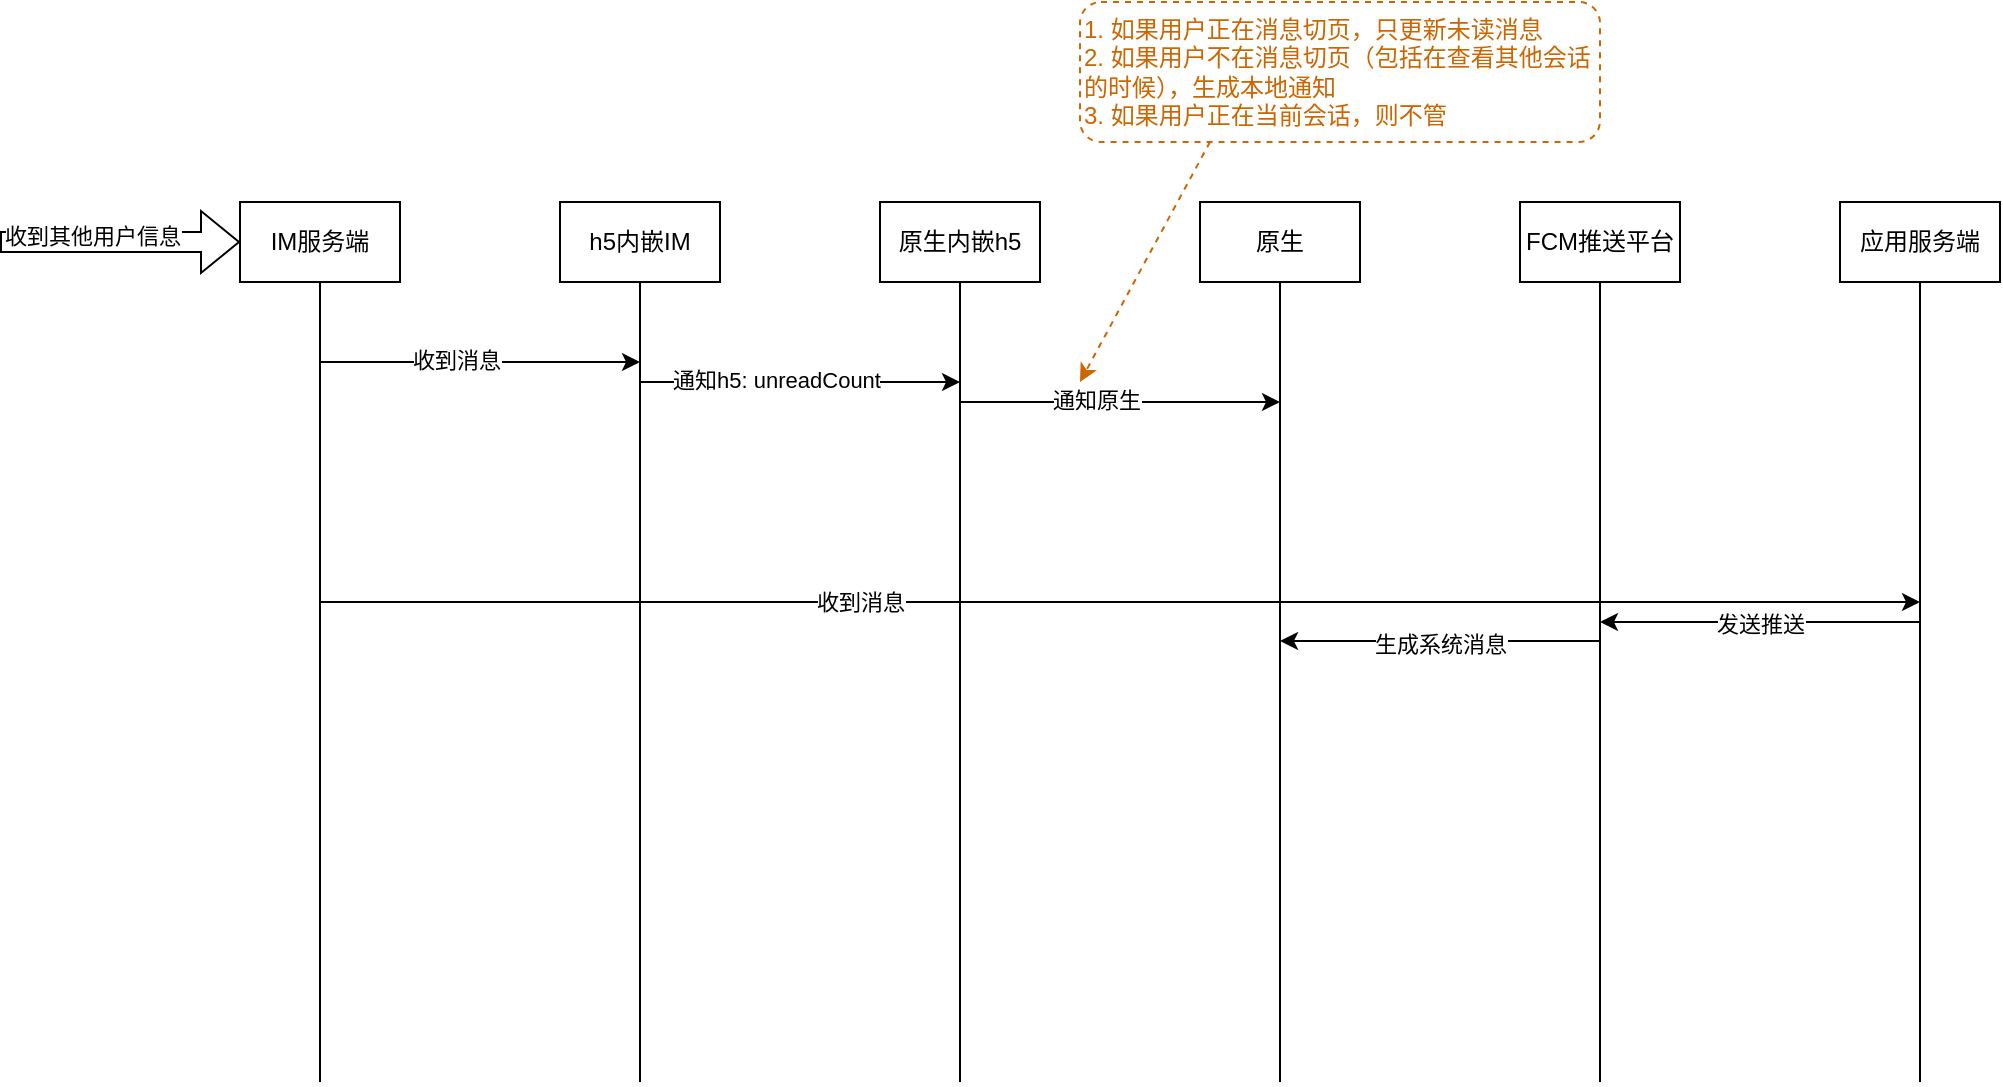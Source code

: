 <mxfile version="25.0.3">
  <diagram name="第 1 页" id="NaCbn9TEH_h5Mn4dILMo">
    <mxGraphModel dx="1781" dy="1726" grid="1" gridSize="10" guides="1" tooltips="1" connect="1" arrows="1" fold="1" page="1" pageScale="1" pageWidth="827" pageHeight="1169" math="0" shadow="0">
      <root>
        <mxCell id="0" />
        <mxCell id="1" parent="0" />
        <mxCell id="oKtfZRa2K4ia3sEcUGn5-4" value="" style="group" vertex="1" connectable="0" parent="1">
          <mxGeometry x="440" y="80" width="80" height="440" as="geometry" />
        </mxCell>
        <mxCell id="oKtfZRa2K4ia3sEcUGn5-1" value="原生" style="rounded=0;whiteSpace=wrap;html=1;" vertex="1" parent="oKtfZRa2K4ia3sEcUGn5-4">
          <mxGeometry width="80" height="40" as="geometry" />
        </mxCell>
        <mxCell id="oKtfZRa2K4ia3sEcUGn5-3" value="" style="endArrow=none;html=1;rounded=0;entryX=0.5;entryY=1;entryDx=0;entryDy=0;" edge="1" parent="oKtfZRa2K4ia3sEcUGn5-4" target="oKtfZRa2K4ia3sEcUGn5-1">
          <mxGeometry width="50" height="50" relative="1" as="geometry">
            <mxPoint x="40" y="440" as="sourcePoint" />
            <mxPoint x="320" y="190" as="targetPoint" />
          </mxGeometry>
        </mxCell>
        <mxCell id="oKtfZRa2K4ia3sEcUGn5-37" value="" style="endArrow=classic;html=1;rounded=0;" edge="1" parent="oKtfZRa2K4ia3sEcUGn5-4">
          <mxGeometry width="50" height="50" relative="1" as="geometry">
            <mxPoint x="200" y="219.5" as="sourcePoint" />
            <mxPoint x="40" y="219.5" as="targetPoint" />
          </mxGeometry>
        </mxCell>
        <mxCell id="oKtfZRa2K4ia3sEcUGn5-38" value="生成系统消息" style="edgeLabel;html=1;align=center;verticalAlign=middle;resizable=0;points=[];" vertex="1" connectable="0" parent="oKtfZRa2K4ia3sEcUGn5-37">
          <mxGeometry x="-0.15" y="1" relative="1" as="geometry">
            <mxPoint x="-12" as="offset" />
          </mxGeometry>
        </mxCell>
        <mxCell id="oKtfZRa2K4ia3sEcUGn5-5" value="" style="group" vertex="1" connectable="0" parent="1">
          <mxGeometry x="280" y="80" width="80" height="440" as="geometry" />
        </mxCell>
        <mxCell id="oKtfZRa2K4ia3sEcUGn5-6" value="原生内嵌h5" style="rounded=0;whiteSpace=wrap;html=1;" vertex="1" parent="oKtfZRa2K4ia3sEcUGn5-5">
          <mxGeometry width="80" height="40" as="geometry" />
        </mxCell>
        <mxCell id="oKtfZRa2K4ia3sEcUGn5-7" value="" style="endArrow=none;html=1;rounded=0;entryX=0.5;entryY=1;entryDx=0;entryDy=0;" edge="1" parent="oKtfZRa2K4ia3sEcUGn5-5" target="oKtfZRa2K4ia3sEcUGn5-6">
          <mxGeometry width="50" height="50" relative="1" as="geometry">
            <mxPoint x="40" y="440" as="sourcePoint" />
            <mxPoint x="320" y="190" as="targetPoint" />
          </mxGeometry>
        </mxCell>
        <mxCell id="oKtfZRa2K4ia3sEcUGn5-25" value="" style="endArrow=classic;html=1;rounded=0;" edge="1" parent="oKtfZRa2K4ia3sEcUGn5-5">
          <mxGeometry width="50" height="50" relative="1" as="geometry">
            <mxPoint x="-120" y="90" as="sourcePoint" />
            <mxPoint x="40" y="90" as="targetPoint" />
          </mxGeometry>
        </mxCell>
        <mxCell id="oKtfZRa2K4ia3sEcUGn5-26" value="通知h5: unreadCount" style="edgeLabel;html=1;align=center;verticalAlign=middle;resizable=0;points=[];" vertex="1" connectable="0" parent="oKtfZRa2K4ia3sEcUGn5-25">
          <mxGeometry x="-0.15" y="1" relative="1" as="geometry">
            <mxPoint as="offset" />
          </mxGeometry>
        </mxCell>
        <mxCell id="oKtfZRa2K4ia3sEcUGn5-8" value="" style="group" vertex="1" connectable="0" parent="1">
          <mxGeometry x="120" y="80" width="80" height="440" as="geometry" />
        </mxCell>
        <mxCell id="oKtfZRa2K4ia3sEcUGn5-9" value="h5内嵌IM" style="rounded=0;whiteSpace=wrap;html=1;" vertex="1" parent="oKtfZRa2K4ia3sEcUGn5-8">
          <mxGeometry width="80" height="40" as="geometry" />
        </mxCell>
        <mxCell id="oKtfZRa2K4ia3sEcUGn5-10" value="" style="endArrow=none;html=1;rounded=0;entryX=0.5;entryY=1;entryDx=0;entryDy=0;" edge="1" parent="oKtfZRa2K4ia3sEcUGn5-8" target="oKtfZRa2K4ia3sEcUGn5-9">
          <mxGeometry width="50" height="50" relative="1" as="geometry">
            <mxPoint x="40" y="440" as="sourcePoint" />
            <mxPoint x="320" y="190" as="targetPoint" />
          </mxGeometry>
        </mxCell>
        <mxCell id="oKtfZRa2K4ia3sEcUGn5-12" value="" style="group" vertex="1" connectable="0" parent="1">
          <mxGeometry x="600" y="80" width="80" height="440" as="geometry" />
        </mxCell>
        <mxCell id="oKtfZRa2K4ia3sEcUGn5-13" value="FCM推送平台" style="rounded=0;whiteSpace=wrap;html=1;" vertex="1" parent="oKtfZRa2K4ia3sEcUGn5-12">
          <mxGeometry width="80" height="40" as="geometry" />
        </mxCell>
        <mxCell id="oKtfZRa2K4ia3sEcUGn5-14" value="" style="endArrow=none;html=1;rounded=0;entryX=0.5;entryY=1;entryDx=0;entryDy=0;" edge="1" parent="oKtfZRa2K4ia3sEcUGn5-12" target="oKtfZRa2K4ia3sEcUGn5-13">
          <mxGeometry width="50" height="50" relative="1" as="geometry">
            <mxPoint x="40" y="440" as="sourcePoint" />
            <mxPoint x="320" y="190" as="targetPoint" />
          </mxGeometry>
        </mxCell>
        <mxCell id="oKtfZRa2K4ia3sEcUGn5-15" value="" style="group" vertex="1" connectable="0" parent="1">
          <mxGeometry x="760" y="80" width="80" height="440" as="geometry" />
        </mxCell>
        <mxCell id="oKtfZRa2K4ia3sEcUGn5-16" value="应用服务端" style="rounded=0;whiteSpace=wrap;html=1;" vertex="1" parent="oKtfZRa2K4ia3sEcUGn5-15">
          <mxGeometry width="80" height="40" as="geometry" />
        </mxCell>
        <mxCell id="oKtfZRa2K4ia3sEcUGn5-17" value="" style="endArrow=none;html=1;rounded=0;entryX=0.5;entryY=1;entryDx=0;entryDy=0;" edge="1" parent="oKtfZRa2K4ia3sEcUGn5-15" target="oKtfZRa2K4ia3sEcUGn5-16">
          <mxGeometry width="50" height="50" relative="1" as="geometry">
            <mxPoint x="40" y="440" as="sourcePoint" />
            <mxPoint x="320" y="190" as="targetPoint" />
          </mxGeometry>
        </mxCell>
        <mxCell id="oKtfZRa2K4ia3sEcUGn5-35" value="" style="endArrow=classic;html=1;rounded=0;" edge="1" parent="oKtfZRa2K4ia3sEcUGn5-15">
          <mxGeometry width="50" height="50" relative="1" as="geometry">
            <mxPoint x="40" y="210" as="sourcePoint" />
            <mxPoint x="-120" y="210" as="targetPoint" />
          </mxGeometry>
        </mxCell>
        <mxCell id="oKtfZRa2K4ia3sEcUGn5-36" value="发送推送" style="edgeLabel;html=1;align=center;verticalAlign=middle;resizable=0;points=[];" vertex="1" connectable="0" parent="oKtfZRa2K4ia3sEcUGn5-35">
          <mxGeometry x="-0.15" y="1" relative="1" as="geometry">
            <mxPoint x="-12" as="offset" />
          </mxGeometry>
        </mxCell>
        <mxCell id="oKtfZRa2K4ia3sEcUGn5-18" value="" style="group" vertex="1" connectable="0" parent="1">
          <mxGeometry x="-40" y="80" width="80" height="440" as="geometry" />
        </mxCell>
        <mxCell id="oKtfZRa2K4ia3sEcUGn5-19" value="IM服务端" style="rounded=0;whiteSpace=wrap;html=1;" vertex="1" parent="oKtfZRa2K4ia3sEcUGn5-18">
          <mxGeometry width="80" height="40" as="geometry" />
        </mxCell>
        <mxCell id="oKtfZRa2K4ia3sEcUGn5-20" value="" style="endArrow=none;html=1;rounded=0;entryX=0.5;entryY=1;entryDx=0;entryDy=0;" edge="1" parent="oKtfZRa2K4ia3sEcUGn5-18" target="oKtfZRa2K4ia3sEcUGn5-19">
          <mxGeometry width="50" height="50" relative="1" as="geometry">
            <mxPoint x="40" y="440" as="sourcePoint" />
            <mxPoint x="320" y="190" as="targetPoint" />
          </mxGeometry>
        </mxCell>
        <mxCell id="oKtfZRa2K4ia3sEcUGn5-21" value="" style="shape=flexArrow;endArrow=classic;html=1;rounded=0;" edge="1" parent="1">
          <mxGeometry width="50" height="50" relative="1" as="geometry">
            <mxPoint x="-160" y="100" as="sourcePoint" />
            <mxPoint x="-40" y="100" as="targetPoint" />
          </mxGeometry>
        </mxCell>
        <mxCell id="oKtfZRa2K4ia3sEcUGn5-22" value="收到其他用户信息" style="edgeLabel;html=1;align=center;verticalAlign=middle;resizable=0;points=[];" vertex="1" connectable="0" parent="oKtfZRa2K4ia3sEcUGn5-21">
          <mxGeometry x="-0.233" y="3" relative="1" as="geometry">
            <mxPoint as="offset" />
          </mxGeometry>
        </mxCell>
        <mxCell id="oKtfZRa2K4ia3sEcUGn5-23" value="" style="endArrow=classic;html=1;rounded=0;" edge="1" parent="1">
          <mxGeometry width="50" height="50" relative="1" as="geometry">
            <mxPoint y="160" as="sourcePoint" />
            <mxPoint x="160" y="160" as="targetPoint" />
          </mxGeometry>
        </mxCell>
        <mxCell id="oKtfZRa2K4ia3sEcUGn5-24" value="收到消息" style="edgeLabel;html=1;align=center;verticalAlign=middle;resizable=0;points=[];" vertex="1" connectable="0" parent="oKtfZRa2K4ia3sEcUGn5-23">
          <mxGeometry x="-0.15" y="1" relative="1" as="geometry">
            <mxPoint as="offset" />
          </mxGeometry>
        </mxCell>
        <mxCell id="oKtfZRa2K4ia3sEcUGn5-27" value="" style="endArrow=classic;html=1;rounded=0;" edge="1" parent="1">
          <mxGeometry width="50" height="50" relative="1" as="geometry">
            <mxPoint x="320" y="180" as="sourcePoint" />
            <mxPoint x="480" y="180" as="targetPoint" />
          </mxGeometry>
        </mxCell>
        <mxCell id="oKtfZRa2K4ia3sEcUGn5-28" value="通知原生" style="edgeLabel;html=1;align=center;verticalAlign=middle;resizable=0;points=[];" vertex="1" connectable="0" parent="oKtfZRa2K4ia3sEcUGn5-27">
          <mxGeometry x="-0.15" y="1" relative="1" as="geometry">
            <mxPoint as="offset" />
          </mxGeometry>
        </mxCell>
        <mxCell id="oKtfZRa2K4ia3sEcUGn5-31" value="" style="endArrow=classic;html=1;rounded=0;" edge="1" parent="1">
          <mxGeometry width="50" height="50" relative="1" as="geometry">
            <mxPoint y="280" as="sourcePoint" />
            <mxPoint x="800" y="280" as="targetPoint" />
          </mxGeometry>
        </mxCell>
        <mxCell id="oKtfZRa2K4ia3sEcUGn5-32" value="收到消息" style="edgeLabel;html=1;align=center;verticalAlign=middle;resizable=0;points=[];" vertex="1" connectable="0" parent="oKtfZRa2K4ia3sEcUGn5-31">
          <mxGeometry x="-0.15" y="1" relative="1" as="geometry">
            <mxPoint x="-70" y="1" as="offset" />
          </mxGeometry>
        </mxCell>
        <mxCell id="oKtfZRa2K4ia3sEcUGn5-42" style="rounded=0;orthogonalLoop=1;jettySize=auto;html=1;exitX=0.25;exitY=1;exitDx=0;exitDy=0;dashed=1;strokeColor=#CC6600;" edge="1" parent="1" source="oKtfZRa2K4ia3sEcUGn5-40">
          <mxGeometry relative="1" as="geometry">
            <mxPoint x="380" y="170" as="targetPoint" />
          </mxGeometry>
        </mxCell>
        <mxCell id="oKtfZRa2K4ia3sEcUGn5-40" value="1. 如果用户正在消息切页，只更新未读消息&lt;div&gt;2. 如果用户不在消息切页（包括在查看其他会话的时候），生成本地通知&lt;/div&gt;&lt;div&gt;3. 如果用户正在当前会话，则不管&lt;/div&gt;" style="rounded=1;whiteSpace=wrap;html=1;align=left;verticalAlign=top;dashed=1;strokeColor=#CC6600;fontColor=#CC6600;" vertex="1" parent="1">
          <mxGeometry x="380" y="-20" width="260" height="70" as="geometry" />
        </mxCell>
      </root>
    </mxGraphModel>
  </diagram>
</mxfile>
